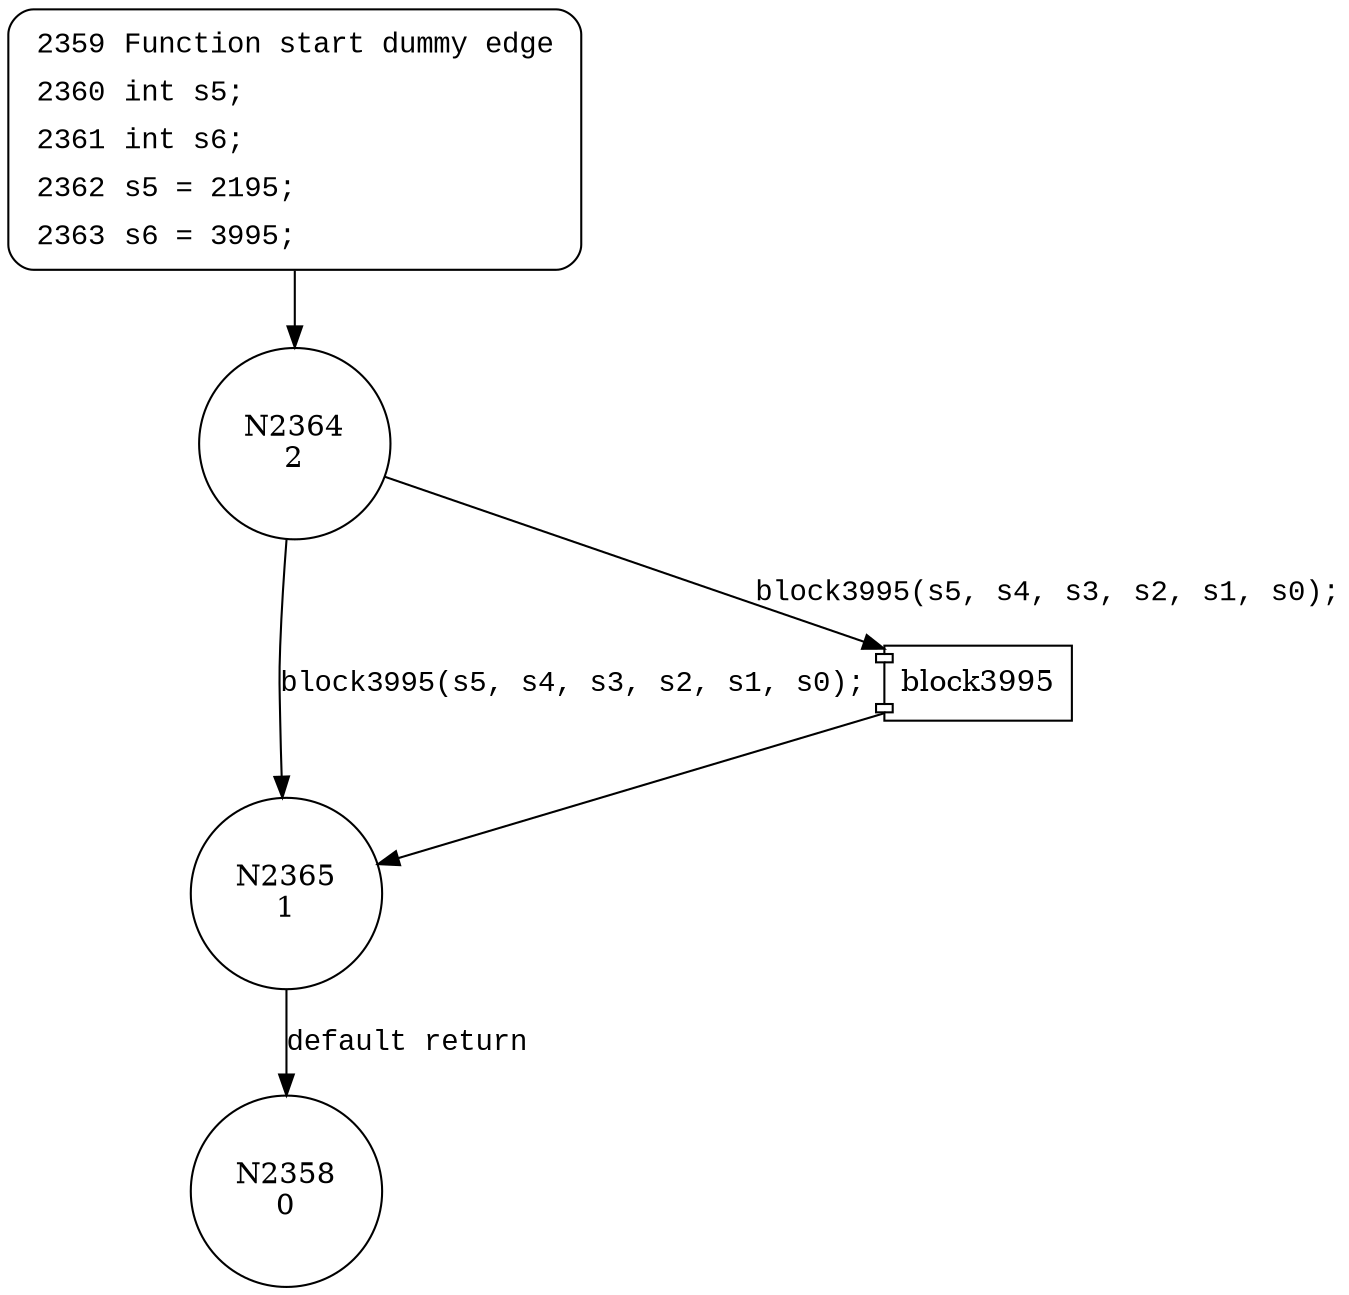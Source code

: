 digraph block2187 {
2364 [shape="circle" label="N2364\n2"]
2365 [shape="circle" label="N2365\n1"]
2358 [shape="circle" label="N2358\n0"]
2359 [style="filled,bold" penwidth="1" fillcolor="white" fontname="Courier New" shape="Mrecord" label=<<table border="0" cellborder="0" cellpadding="3" bgcolor="white"><tr><td align="right">2359</td><td align="left">Function start dummy edge</td></tr><tr><td align="right">2360</td><td align="left">int s5;</td></tr><tr><td align="right">2361</td><td align="left">int s6;</td></tr><tr><td align="right">2362</td><td align="left">s5 = 2195;</td></tr><tr><td align="right">2363</td><td align="left">s6 = 3995;</td></tr></table>>]
2359 -> 2364[label=""]
100076 [shape="component" label="block3995"]
2364 -> 100076 [label="block3995(s5, s4, s3, s2, s1, s0);" fontname="Courier New"]
100076 -> 2365 [label="" fontname="Courier New"]
2364 -> 2365 [label="block3995(s5, s4, s3, s2, s1, s0);" fontname="Courier New"]
2365 -> 2358 [label="default return" fontname="Courier New"]
}